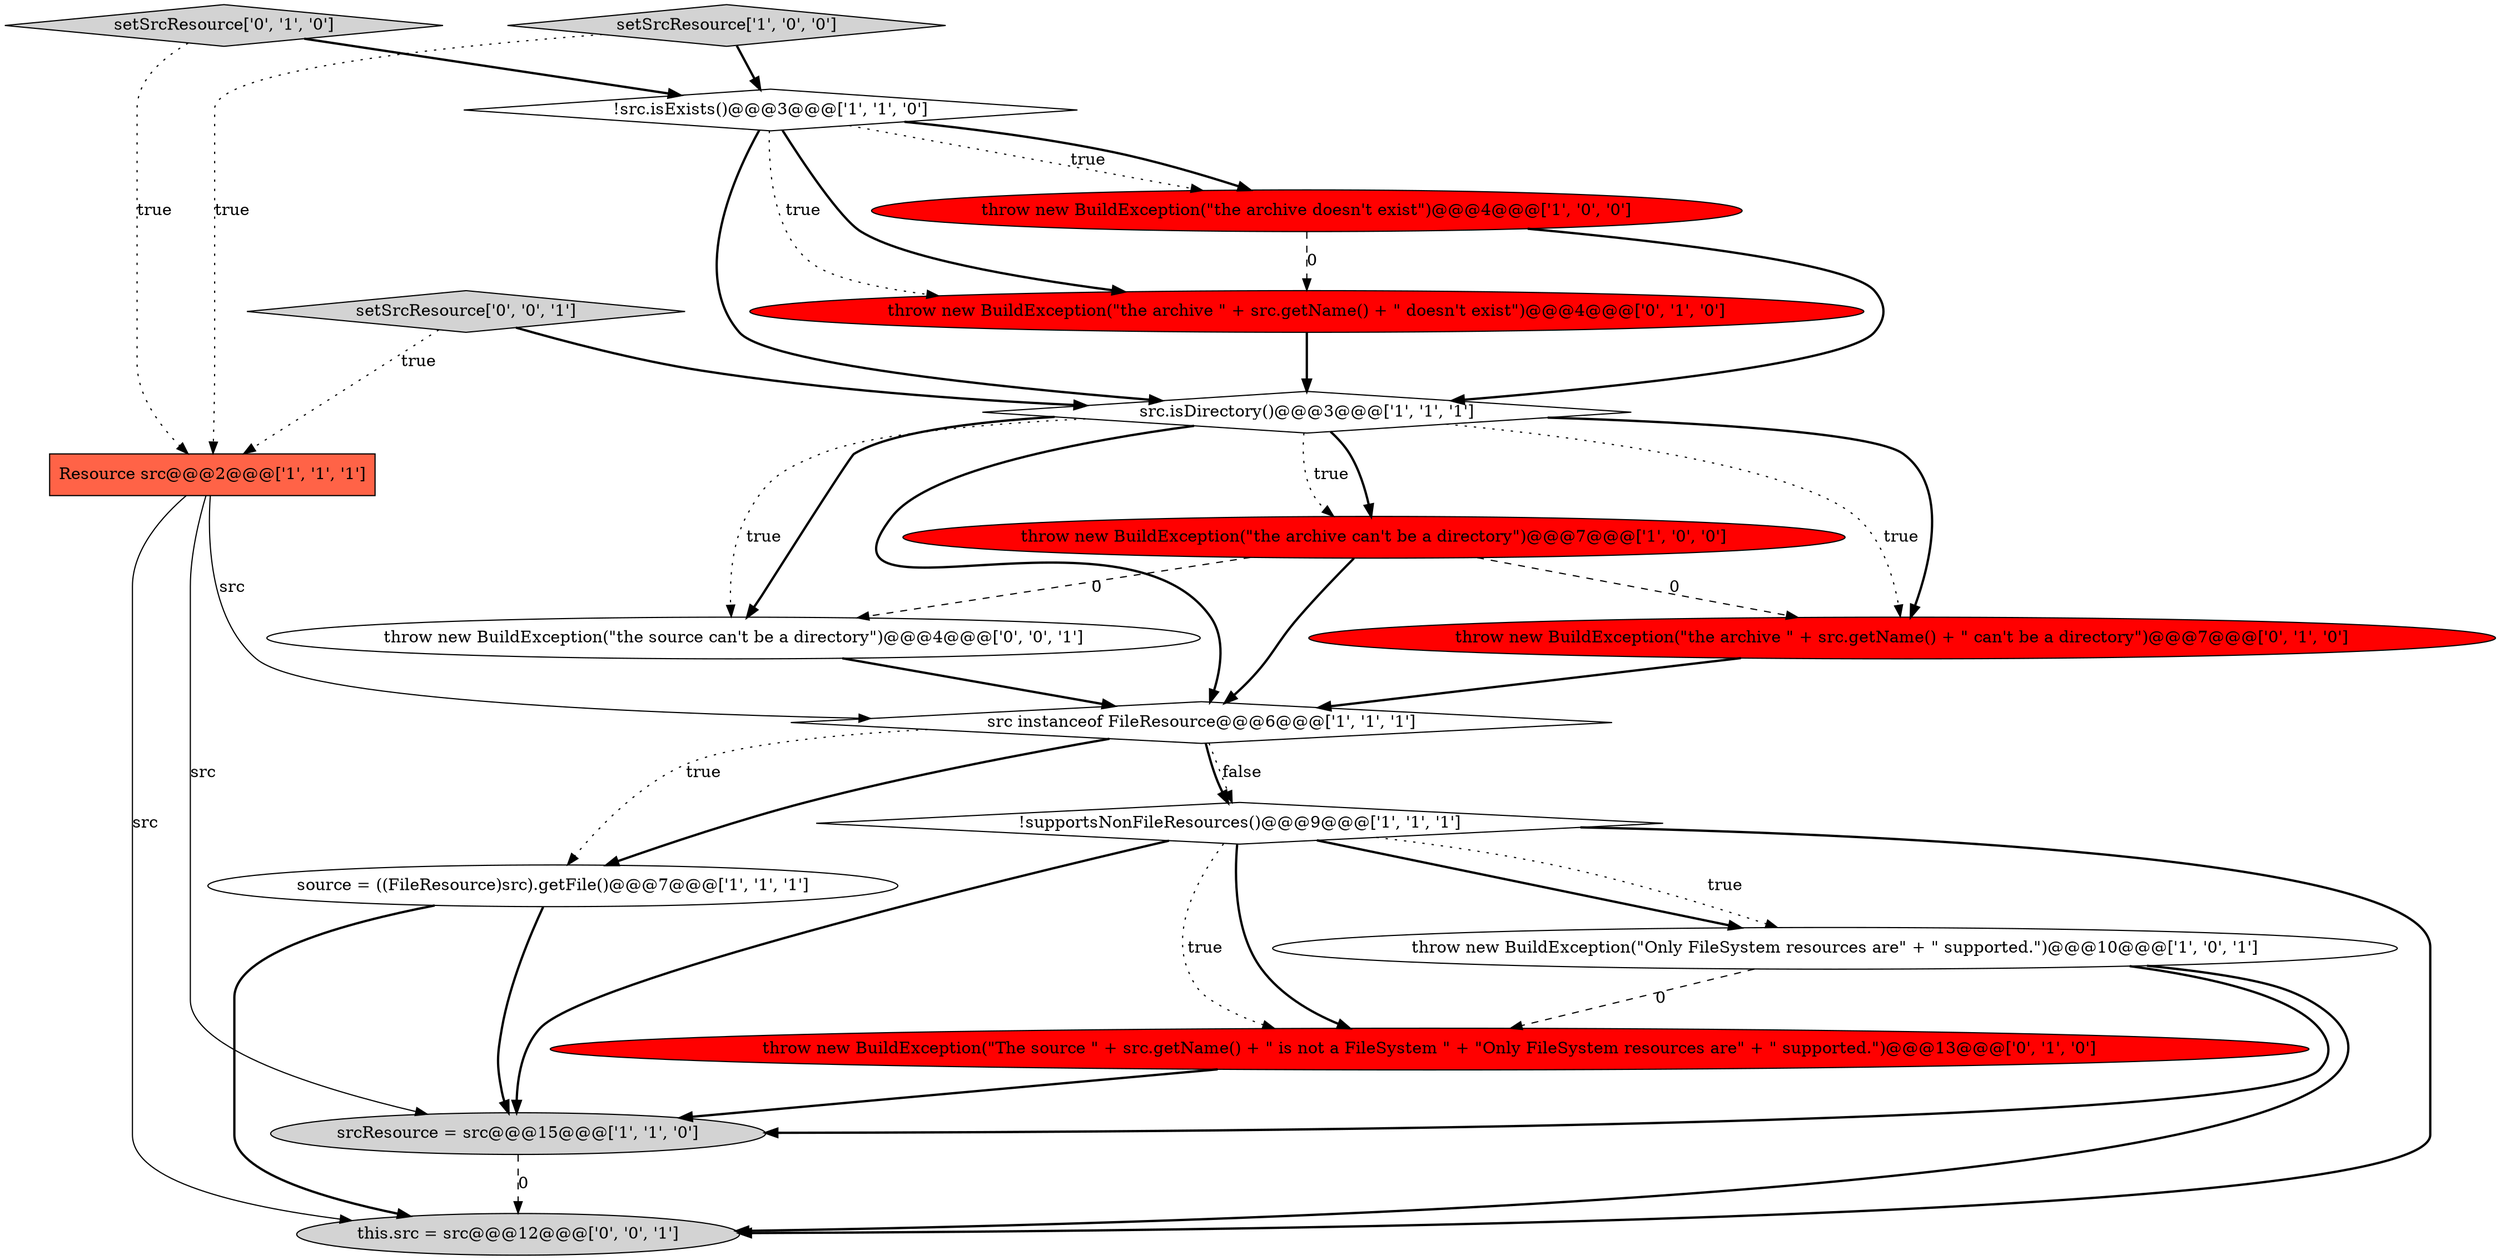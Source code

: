 digraph {
0 [style = filled, label = "Resource src@@@2@@@['1', '1', '1']", fillcolor = tomato, shape = box image = "AAA0AAABBB1BBB"];
8 [style = filled, label = "!supportsNonFileResources()@@@9@@@['1', '1', '1']", fillcolor = white, shape = diamond image = "AAA0AAABBB1BBB"];
12 [style = filled, label = "setSrcResource['0', '1', '0']", fillcolor = lightgray, shape = diamond image = "AAA0AAABBB2BBB"];
3 [style = filled, label = "setSrcResource['1', '0', '0']", fillcolor = lightgray, shape = diamond image = "AAA0AAABBB1BBB"];
9 [style = filled, label = "source = ((FileResource)src).getFile()@@@7@@@['1', '1', '1']", fillcolor = white, shape = ellipse image = "AAA0AAABBB1BBB"];
13 [style = filled, label = "throw new BuildException(\"The source \" + src.getName() + \" is not a FileSystem \" + \"Only FileSystem resources are\" + \" supported.\")@@@13@@@['0', '1', '0']", fillcolor = red, shape = ellipse image = "AAA1AAABBB2BBB"];
2 [style = filled, label = "!src.isExists()@@@3@@@['1', '1', '0']", fillcolor = white, shape = diamond image = "AAA0AAABBB1BBB"];
5 [style = filled, label = "throw new BuildException(\"Only FileSystem resources are\" + \" supported.\")@@@10@@@['1', '0', '1']", fillcolor = white, shape = ellipse image = "AAA0AAABBB1BBB"];
6 [style = filled, label = "srcResource = src@@@15@@@['1', '1', '0']", fillcolor = lightgray, shape = ellipse image = "AAA0AAABBB1BBB"];
15 [style = filled, label = "throw new BuildException(\"the source can't be a directory\")@@@4@@@['0', '0', '1']", fillcolor = white, shape = ellipse image = "AAA0AAABBB3BBB"];
17 [style = filled, label = "this.src = src@@@12@@@['0', '0', '1']", fillcolor = lightgray, shape = ellipse image = "AAA0AAABBB3BBB"];
4 [style = filled, label = "src.isDirectory()@@@3@@@['1', '1', '1']", fillcolor = white, shape = diamond image = "AAA0AAABBB1BBB"];
1 [style = filled, label = "throw new BuildException(\"the archive can't be a directory\")@@@7@@@['1', '0', '0']", fillcolor = red, shape = ellipse image = "AAA1AAABBB1BBB"];
7 [style = filled, label = "throw new BuildException(\"the archive doesn't exist\")@@@4@@@['1', '0', '0']", fillcolor = red, shape = ellipse image = "AAA1AAABBB1BBB"];
14 [style = filled, label = "throw new BuildException(\"the archive \" + src.getName() + \" can't be a directory\")@@@7@@@['0', '1', '0']", fillcolor = red, shape = ellipse image = "AAA1AAABBB2BBB"];
10 [style = filled, label = "src instanceof FileResource@@@6@@@['1', '1', '1']", fillcolor = white, shape = diamond image = "AAA0AAABBB1BBB"];
11 [style = filled, label = "throw new BuildException(\"the archive \" + src.getName() + \" doesn't exist\")@@@4@@@['0', '1', '0']", fillcolor = red, shape = ellipse image = "AAA1AAABBB2BBB"];
16 [style = filled, label = "setSrcResource['0', '0', '1']", fillcolor = lightgray, shape = diamond image = "AAA0AAABBB3BBB"];
5->13 [style = dashed, label="0"];
4->10 [style = bold, label=""];
4->14 [style = bold, label=""];
15->10 [style = bold, label=""];
1->14 [style = dashed, label="0"];
4->1 [style = dotted, label="true"];
1->15 [style = dashed, label="0"];
11->4 [style = bold, label=""];
4->15 [style = bold, label=""];
7->11 [style = dashed, label="0"];
14->10 [style = bold, label=""];
9->17 [style = bold, label=""];
8->6 [style = bold, label=""];
6->17 [style = dashed, label="0"];
4->15 [style = dotted, label="true"];
0->6 [style = solid, label="src"];
7->4 [style = bold, label=""];
4->14 [style = dotted, label="true"];
10->9 [style = dotted, label="true"];
5->17 [style = bold, label=""];
2->4 [style = bold, label=""];
9->6 [style = bold, label=""];
2->11 [style = dotted, label="true"];
8->17 [style = bold, label=""];
0->17 [style = solid, label="src"];
12->2 [style = bold, label=""];
16->0 [style = dotted, label="true"];
10->8 [style = bold, label=""];
0->10 [style = solid, label="src"];
8->5 [style = bold, label=""];
8->5 [style = dotted, label="true"];
5->6 [style = bold, label=""];
3->2 [style = bold, label=""];
2->7 [style = dotted, label="true"];
10->8 [style = dotted, label="false"];
3->0 [style = dotted, label="true"];
12->0 [style = dotted, label="true"];
4->1 [style = bold, label=""];
8->13 [style = dotted, label="true"];
10->9 [style = bold, label=""];
2->7 [style = bold, label=""];
13->6 [style = bold, label=""];
16->4 [style = bold, label=""];
1->10 [style = bold, label=""];
2->11 [style = bold, label=""];
8->13 [style = bold, label=""];
}
